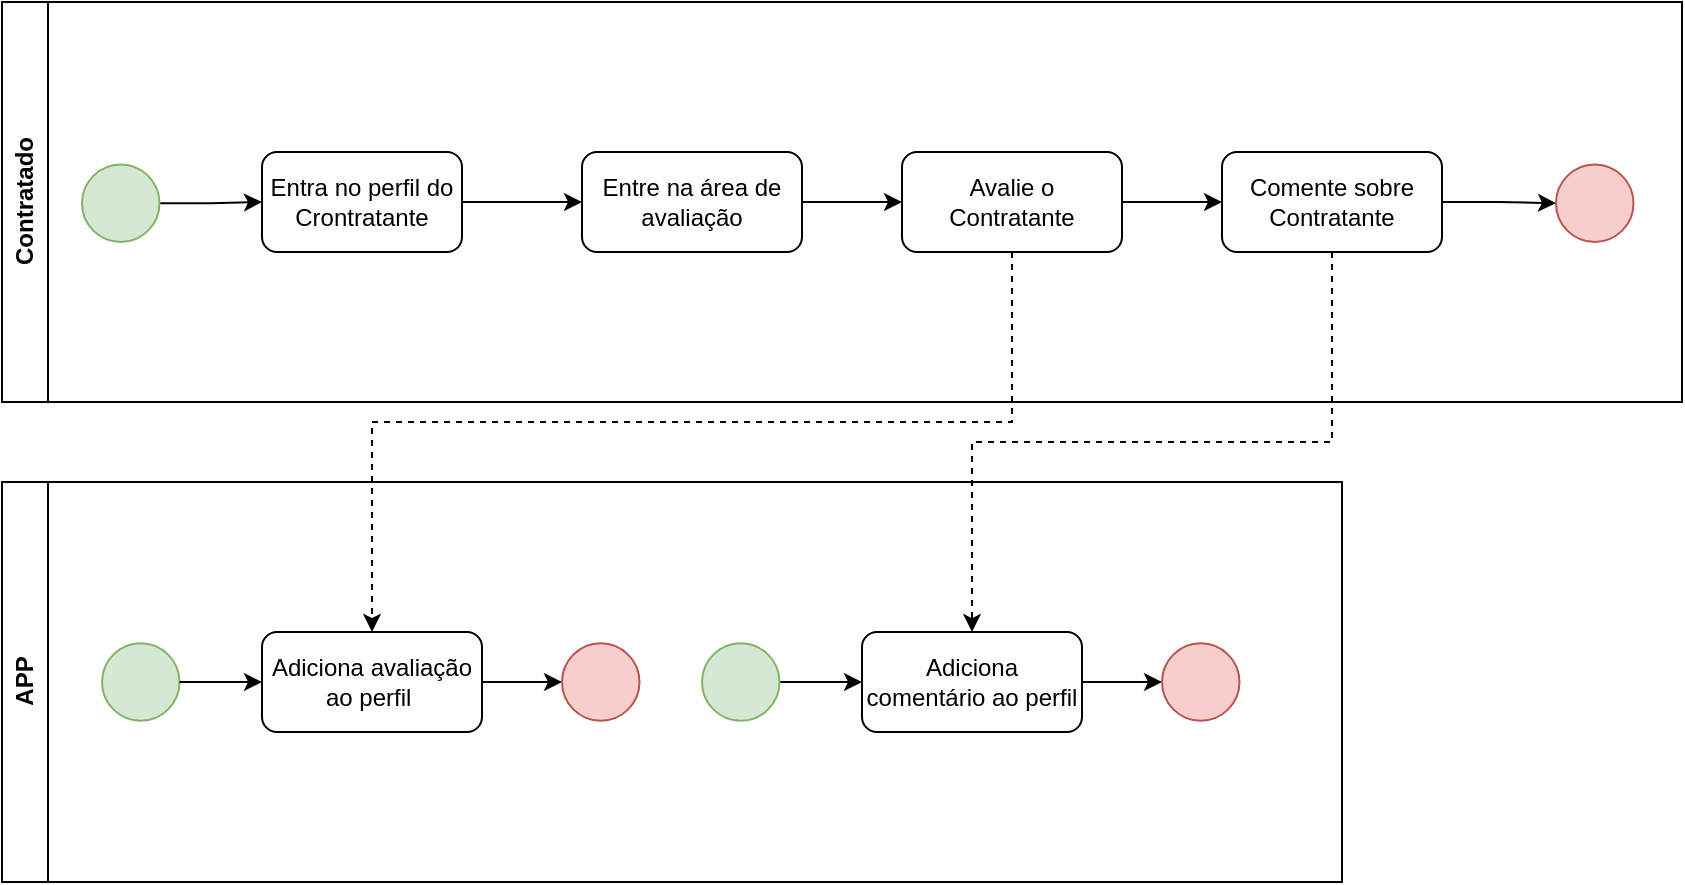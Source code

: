 <mxfile version="24.0.0" type="device">
  <diagram name="Página-1" id="IfMiX-KGeaZoK8MC3WMd">
    <mxGraphModel dx="1434" dy="772" grid="1" gridSize="10" guides="1" tooltips="1" connect="1" arrows="1" fold="1" page="1" pageScale="1" pageWidth="827" pageHeight="1169" math="0" shadow="0">
      <root>
        <mxCell id="0" />
        <mxCell id="1" parent="0" />
        <mxCell id="5_W-jQfqBR_fc5iRwy7F-1" value="Contratado" style="swimlane;horizontal=0;whiteSpace=wrap;html=1;startSize=23;" vertex="1" parent="1">
          <mxGeometry x="40" y="320" width="840" height="200" as="geometry" />
        </mxCell>
        <mxCell id="5_W-jQfqBR_fc5iRwy7F-6" style="edgeStyle=orthogonalEdgeStyle;rounded=0;orthogonalLoop=1;jettySize=auto;html=1;exitX=1;exitY=0.5;exitDx=0;exitDy=0;entryX=0;entryY=0.5;entryDx=0;entryDy=0;" edge="1" parent="5_W-jQfqBR_fc5iRwy7F-1" source="5_W-jQfqBR_fc5iRwy7F-2" target="5_W-jQfqBR_fc5iRwy7F-5">
          <mxGeometry relative="1" as="geometry" />
        </mxCell>
        <mxCell id="5_W-jQfqBR_fc5iRwy7F-2" value="" style="ellipse;whiteSpace=wrap;html=1;aspect=fixed;fillColor=#d5e8d4;strokeColor=#82b366;" vertex="1" parent="5_W-jQfqBR_fc5iRwy7F-1">
          <mxGeometry x="40" y="81.25" width="38.75" height="38.75" as="geometry" />
        </mxCell>
        <mxCell id="5_W-jQfqBR_fc5iRwy7F-9" style="edgeStyle=orthogonalEdgeStyle;rounded=0;orthogonalLoop=1;jettySize=auto;html=1;exitX=1;exitY=0.5;exitDx=0;exitDy=0;entryX=0;entryY=0.5;entryDx=0;entryDy=0;" edge="1" parent="5_W-jQfqBR_fc5iRwy7F-1" source="5_W-jQfqBR_fc5iRwy7F-5" target="5_W-jQfqBR_fc5iRwy7F-8">
          <mxGeometry relative="1" as="geometry" />
        </mxCell>
        <mxCell id="5_W-jQfqBR_fc5iRwy7F-5" value="Entra no perfil do Crontratante" style="rounded=1;whiteSpace=wrap;html=1;" vertex="1" parent="5_W-jQfqBR_fc5iRwy7F-1">
          <mxGeometry x="130" y="75" width="100" height="50" as="geometry" />
        </mxCell>
        <mxCell id="5_W-jQfqBR_fc5iRwy7F-11" style="edgeStyle=orthogonalEdgeStyle;rounded=0;orthogonalLoop=1;jettySize=auto;html=1;exitX=1;exitY=0.5;exitDx=0;exitDy=0;entryX=0;entryY=0.5;entryDx=0;entryDy=0;" edge="1" parent="5_W-jQfqBR_fc5iRwy7F-1" source="5_W-jQfqBR_fc5iRwy7F-8" target="5_W-jQfqBR_fc5iRwy7F-10">
          <mxGeometry relative="1" as="geometry" />
        </mxCell>
        <mxCell id="5_W-jQfqBR_fc5iRwy7F-8" value="Entre na área de avaliação" style="rounded=1;whiteSpace=wrap;html=1;" vertex="1" parent="5_W-jQfqBR_fc5iRwy7F-1">
          <mxGeometry x="290" y="75" width="110" height="50" as="geometry" />
        </mxCell>
        <mxCell id="5_W-jQfqBR_fc5iRwy7F-14" style="edgeStyle=orthogonalEdgeStyle;rounded=0;orthogonalLoop=1;jettySize=auto;html=1;exitX=1;exitY=0.5;exitDx=0;exitDy=0;entryX=0;entryY=0.5;entryDx=0;entryDy=0;" edge="1" parent="5_W-jQfqBR_fc5iRwy7F-1" source="5_W-jQfqBR_fc5iRwy7F-10" target="5_W-jQfqBR_fc5iRwy7F-13">
          <mxGeometry relative="1" as="geometry" />
        </mxCell>
        <mxCell id="5_W-jQfqBR_fc5iRwy7F-10" value="Avalie o Contratante" style="rounded=1;whiteSpace=wrap;html=1;" vertex="1" parent="5_W-jQfqBR_fc5iRwy7F-1">
          <mxGeometry x="450" y="75" width="110" height="50" as="geometry" />
        </mxCell>
        <mxCell id="5_W-jQfqBR_fc5iRwy7F-16" style="edgeStyle=orthogonalEdgeStyle;rounded=0;orthogonalLoop=1;jettySize=auto;html=1;exitX=1;exitY=0.5;exitDx=0;exitDy=0;entryX=0;entryY=0.5;entryDx=0;entryDy=0;" edge="1" parent="5_W-jQfqBR_fc5iRwy7F-1" source="5_W-jQfqBR_fc5iRwy7F-13" target="5_W-jQfqBR_fc5iRwy7F-15">
          <mxGeometry relative="1" as="geometry" />
        </mxCell>
        <mxCell id="5_W-jQfqBR_fc5iRwy7F-13" value="Comente sobre Contratante" style="rounded=1;whiteSpace=wrap;html=1;" vertex="1" parent="5_W-jQfqBR_fc5iRwy7F-1">
          <mxGeometry x="610" y="75" width="110" height="50" as="geometry" />
        </mxCell>
        <mxCell id="5_W-jQfqBR_fc5iRwy7F-15" value="" style="ellipse;whiteSpace=wrap;html=1;aspect=fixed;fillColor=#f8cecc;strokeColor=#b85450;" vertex="1" parent="5_W-jQfqBR_fc5iRwy7F-1">
          <mxGeometry x="777" y="81.25" width="38.75" height="38.75" as="geometry" />
        </mxCell>
        <mxCell id="5_W-jQfqBR_fc5iRwy7F-12" value="APP" style="swimlane;horizontal=0;whiteSpace=wrap;html=1;" vertex="1" parent="1">
          <mxGeometry x="40" y="560" width="670" height="200" as="geometry" />
        </mxCell>
        <mxCell id="5_W-jQfqBR_fc5iRwy7F-18" value="" style="ellipse;whiteSpace=wrap;html=1;aspect=fixed;fillColor=#d5e8d4;strokeColor=#82b366;" vertex="1" parent="5_W-jQfqBR_fc5iRwy7F-12">
          <mxGeometry x="50" y="80.63" width="38.75" height="38.75" as="geometry" />
        </mxCell>
        <mxCell id="5_W-jQfqBR_fc5iRwy7F-25" style="edgeStyle=orthogonalEdgeStyle;rounded=0;orthogonalLoop=1;jettySize=auto;html=1;exitX=1;exitY=0.5;exitDx=0;exitDy=0;entryX=0;entryY=0.5;entryDx=0;entryDy=0;" edge="1" parent="5_W-jQfqBR_fc5iRwy7F-12" source="5_W-jQfqBR_fc5iRwy7F-22" target="5_W-jQfqBR_fc5iRwy7F-24">
          <mxGeometry relative="1" as="geometry" />
        </mxCell>
        <mxCell id="5_W-jQfqBR_fc5iRwy7F-22" value="Adiciona avaliação ao perfil&amp;nbsp;" style="rounded=1;whiteSpace=wrap;html=1;" vertex="1" parent="5_W-jQfqBR_fc5iRwy7F-12">
          <mxGeometry x="130" y="75" width="110" height="50" as="geometry" />
        </mxCell>
        <mxCell id="5_W-jQfqBR_fc5iRwy7F-21" style="edgeStyle=orthogonalEdgeStyle;rounded=0;orthogonalLoop=1;jettySize=auto;html=1;exitX=1;exitY=0.5;exitDx=0;exitDy=0;" edge="1" parent="5_W-jQfqBR_fc5iRwy7F-12" source="5_W-jQfqBR_fc5iRwy7F-18" target="5_W-jQfqBR_fc5iRwy7F-22">
          <mxGeometry relative="1" as="geometry">
            <mxPoint x="130" y="100" as="targetPoint" />
          </mxGeometry>
        </mxCell>
        <mxCell id="5_W-jQfqBR_fc5iRwy7F-24" value="" style="ellipse;whiteSpace=wrap;html=1;aspect=fixed;fillColor=#f8cecc;strokeColor=#b85450;" vertex="1" parent="5_W-jQfqBR_fc5iRwy7F-12">
          <mxGeometry x="280" y="80.63" width="38.75" height="38.75" as="geometry" />
        </mxCell>
        <mxCell id="5_W-jQfqBR_fc5iRwy7F-30" style="edgeStyle=orthogonalEdgeStyle;rounded=0;orthogonalLoop=1;jettySize=auto;html=1;exitX=1;exitY=0.5;exitDx=0;exitDy=0;entryX=0;entryY=0.5;entryDx=0;entryDy=0;" edge="1" parent="5_W-jQfqBR_fc5iRwy7F-12" source="5_W-jQfqBR_fc5iRwy7F-26" target="5_W-jQfqBR_fc5iRwy7F-29">
          <mxGeometry relative="1" as="geometry" />
        </mxCell>
        <mxCell id="5_W-jQfqBR_fc5iRwy7F-26" value="" style="ellipse;whiteSpace=wrap;html=1;aspect=fixed;fillColor=#d5e8d4;strokeColor=#82b366;" vertex="1" parent="5_W-jQfqBR_fc5iRwy7F-12">
          <mxGeometry x="350" y="80.62" width="38.75" height="38.75" as="geometry" />
        </mxCell>
        <mxCell id="5_W-jQfqBR_fc5iRwy7F-33" style="edgeStyle=orthogonalEdgeStyle;rounded=0;orthogonalLoop=1;jettySize=auto;html=1;exitX=1;exitY=0.5;exitDx=0;exitDy=0;entryX=0;entryY=0.5;entryDx=0;entryDy=0;" edge="1" parent="5_W-jQfqBR_fc5iRwy7F-12" source="5_W-jQfqBR_fc5iRwy7F-29" target="5_W-jQfqBR_fc5iRwy7F-32">
          <mxGeometry relative="1" as="geometry" />
        </mxCell>
        <mxCell id="5_W-jQfqBR_fc5iRwy7F-29" value="Adiciona comentário ao perfil" style="rounded=1;whiteSpace=wrap;html=1;" vertex="1" parent="5_W-jQfqBR_fc5iRwy7F-12">
          <mxGeometry x="430" y="75.01" width="110" height="50" as="geometry" />
        </mxCell>
        <mxCell id="5_W-jQfqBR_fc5iRwy7F-32" value="" style="ellipse;whiteSpace=wrap;html=1;aspect=fixed;fillColor=#f8cecc;strokeColor=#b85450;" vertex="1" parent="5_W-jQfqBR_fc5iRwy7F-12">
          <mxGeometry x="580" y="80.62" width="38.75" height="38.75" as="geometry" />
        </mxCell>
        <mxCell id="5_W-jQfqBR_fc5iRwy7F-20" style="edgeStyle=orthogonalEdgeStyle;rounded=0;orthogonalLoop=1;jettySize=auto;html=1;exitX=0.5;exitY=1;exitDx=0;exitDy=0;entryX=0.5;entryY=0;entryDx=0;entryDy=0;dashed=1;" edge="1" parent="1" source="5_W-jQfqBR_fc5iRwy7F-10" target="5_W-jQfqBR_fc5iRwy7F-22">
          <mxGeometry relative="1" as="geometry">
            <mxPoint x="230" y="620" as="targetPoint" />
            <Array as="points">
              <mxPoint x="545" y="530" />
              <mxPoint x="225" y="530" />
            </Array>
          </mxGeometry>
        </mxCell>
        <mxCell id="5_W-jQfqBR_fc5iRwy7F-34" style="edgeStyle=orthogonalEdgeStyle;rounded=0;orthogonalLoop=1;jettySize=auto;html=1;exitX=0.5;exitY=1;exitDx=0;exitDy=0;entryX=0.5;entryY=0;entryDx=0;entryDy=0;dashed=1;" edge="1" parent="1" source="5_W-jQfqBR_fc5iRwy7F-13" target="5_W-jQfqBR_fc5iRwy7F-29">
          <mxGeometry relative="1" as="geometry">
            <Array as="points">
              <mxPoint x="705" y="540" />
              <mxPoint x="525" y="540" />
            </Array>
          </mxGeometry>
        </mxCell>
      </root>
    </mxGraphModel>
  </diagram>
</mxfile>
